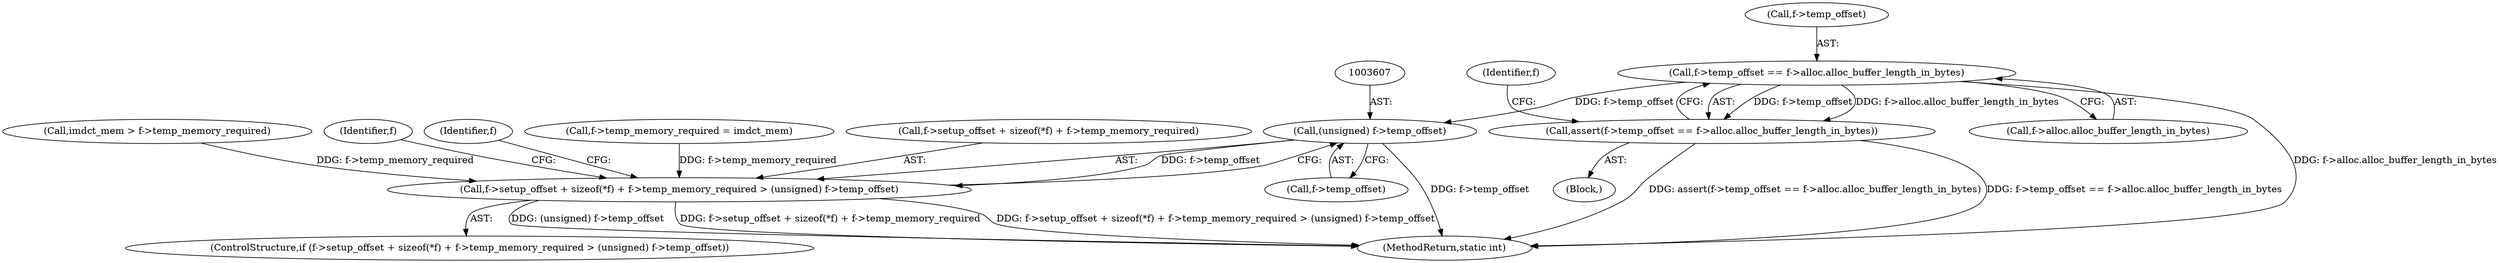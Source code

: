 digraph "0_stb_98fdfc6df88b1e34a736d5e126e6c8139c8de1a6_2@pointer" {
"1003584" [label="(Call,f->temp_offset == f->alloc.alloc_buffer_length_in_bytes)"];
"1003583" [label="(Call,assert(f->temp_offset == f->alloc.alloc_buffer_length_in_bytes))"];
"1003606" [label="(Call,(unsigned) f->temp_offset)"];
"1003594" [label="(Call,f->setup_offset + sizeof(*f) + f->temp_memory_required > (unsigned) f->temp_offset)"];
"1003595" [label="(Call,f->setup_offset + sizeof(*f) + f->temp_memory_required)"];
"1003561" [label="(Call,imdct_mem > f->temp_memory_required)"];
"1003606" [label="(Call,(unsigned) f->temp_offset)"];
"1003613" [label="(Identifier,f)"];
"1003585" [label="(Call,f->temp_offset)"];
"1003588" [label="(Call,f->alloc.alloc_buffer_length_in_bytes)"];
"1003608" [label="(Call,f->temp_offset)"];
"1003584" [label="(Call,f->temp_offset == f->alloc.alloc_buffer_length_in_bytes)"];
"1003594" [label="(Call,f->setup_offset + sizeof(*f) + f->temp_memory_required > (unsigned) f->temp_offset)"];
"1003617" [label="(Identifier,f)"];
"1003582" [label="(Block,)"];
"1003566" [label="(Call,f->temp_memory_required = imdct_mem)"];
"1003597" [label="(Identifier,f)"];
"1003623" [label="(MethodReturn,static int)"];
"1003593" [label="(ControlStructure,if (f->setup_offset + sizeof(*f) + f->temp_memory_required > (unsigned) f->temp_offset))"];
"1003583" [label="(Call,assert(f->temp_offset == f->alloc.alloc_buffer_length_in_bytes))"];
"1003584" -> "1003583"  [label="AST: "];
"1003584" -> "1003588"  [label="CFG: "];
"1003585" -> "1003584"  [label="AST: "];
"1003588" -> "1003584"  [label="AST: "];
"1003583" -> "1003584"  [label="CFG: "];
"1003584" -> "1003623"  [label="DDG: f->alloc.alloc_buffer_length_in_bytes"];
"1003584" -> "1003583"  [label="DDG: f->temp_offset"];
"1003584" -> "1003583"  [label="DDG: f->alloc.alloc_buffer_length_in_bytes"];
"1003584" -> "1003606"  [label="DDG: f->temp_offset"];
"1003583" -> "1003582"  [label="AST: "];
"1003597" -> "1003583"  [label="CFG: "];
"1003583" -> "1003623"  [label="DDG: assert(f->temp_offset == f->alloc.alloc_buffer_length_in_bytes)"];
"1003583" -> "1003623"  [label="DDG: f->temp_offset == f->alloc.alloc_buffer_length_in_bytes"];
"1003606" -> "1003594"  [label="AST: "];
"1003606" -> "1003608"  [label="CFG: "];
"1003607" -> "1003606"  [label="AST: "];
"1003608" -> "1003606"  [label="AST: "];
"1003594" -> "1003606"  [label="CFG: "];
"1003606" -> "1003623"  [label="DDG: f->temp_offset"];
"1003606" -> "1003594"  [label="DDG: f->temp_offset"];
"1003594" -> "1003593"  [label="AST: "];
"1003595" -> "1003594"  [label="AST: "];
"1003613" -> "1003594"  [label="CFG: "];
"1003617" -> "1003594"  [label="CFG: "];
"1003594" -> "1003623"  [label="DDG: (unsigned) f->temp_offset"];
"1003594" -> "1003623"  [label="DDG: f->setup_offset + sizeof(*f) + f->temp_memory_required"];
"1003594" -> "1003623"  [label="DDG: f->setup_offset + sizeof(*f) + f->temp_memory_required > (unsigned) f->temp_offset"];
"1003561" -> "1003594"  [label="DDG: f->temp_memory_required"];
"1003566" -> "1003594"  [label="DDG: f->temp_memory_required"];
}
